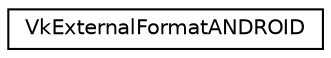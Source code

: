 digraph "Graphical Class Hierarchy"
{
 // LATEX_PDF_SIZE
  edge [fontname="Helvetica",fontsize="10",labelfontname="Helvetica",labelfontsize="10"];
  node [fontname="Helvetica",fontsize="10",shape=record];
  rankdir="LR";
  Node0 [label="VkExternalFormatANDROID",height=0.2,width=0.4,color="black", fillcolor="white", style="filled",URL="$d4/d3f/structVkExternalFormatANDROID.html",tooltip=" "];
}
